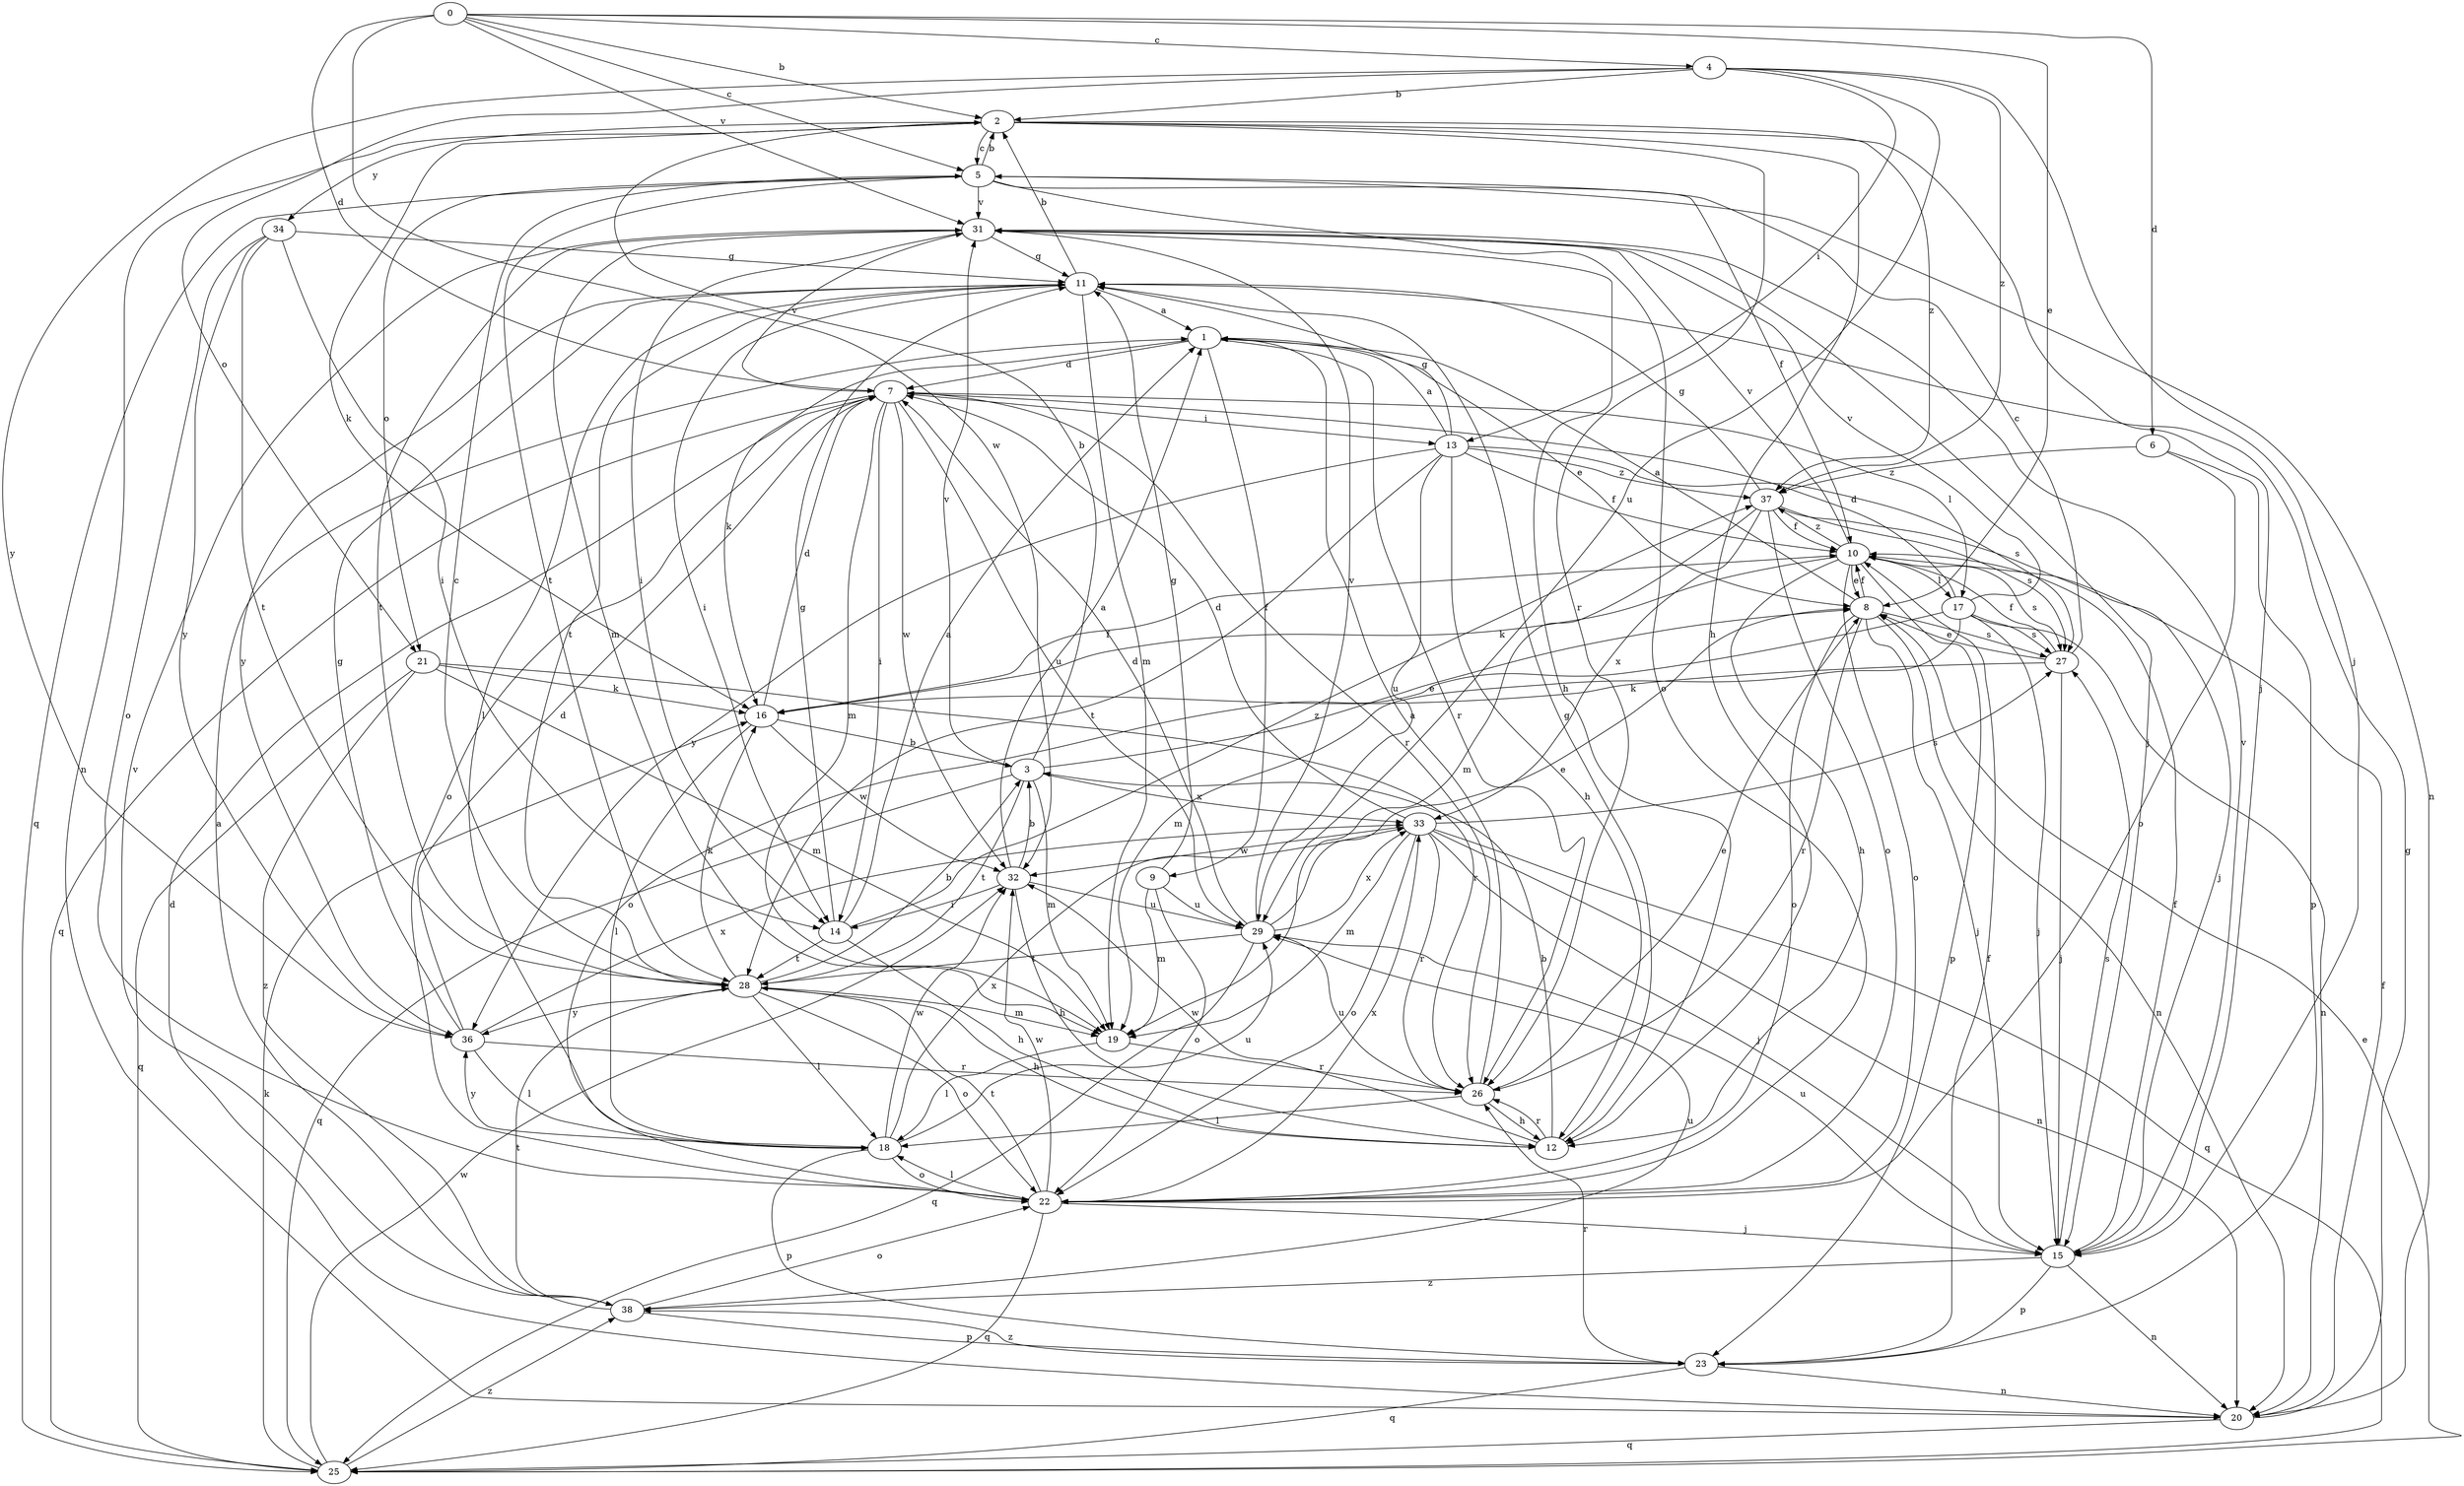 strict digraph  {
0;
1;
2;
3;
4;
5;
6;
7;
8;
9;
10;
11;
12;
13;
14;
15;
16;
17;
18;
19;
20;
21;
22;
23;
25;
26;
27;
28;
29;
31;
32;
33;
34;
36;
37;
38;
0 -> 2  [label=b];
0 -> 4  [label=c];
0 -> 5  [label=c];
0 -> 6  [label=d];
0 -> 7  [label=d];
0 -> 8  [label=e];
0 -> 31  [label=v];
0 -> 32  [label=w];
1 -> 7  [label=d];
1 -> 8  [label=e];
1 -> 9  [label=f];
1 -> 16  [label=k];
1 -> 26  [label=r];
2 -> 5  [label=c];
2 -> 12  [label=h];
2 -> 15  [label=j];
2 -> 16  [label=k];
2 -> 20  [label=n];
2 -> 26  [label=r];
2 -> 34  [label=y];
2 -> 37  [label=z];
3 -> 2  [label=b];
3 -> 8  [label=e];
3 -> 19  [label=m];
3 -> 25  [label=q];
3 -> 28  [label=t];
3 -> 31  [label=v];
3 -> 33  [label=x];
4 -> 2  [label=b];
4 -> 13  [label=i];
4 -> 15  [label=j];
4 -> 21  [label=o];
4 -> 29  [label=u];
4 -> 36  [label=y];
4 -> 37  [label=z];
5 -> 2  [label=b];
5 -> 10  [label=f];
5 -> 20  [label=n];
5 -> 21  [label=o];
5 -> 22  [label=o];
5 -> 25  [label=q];
5 -> 28  [label=t];
5 -> 31  [label=v];
6 -> 22  [label=o];
6 -> 23  [label=p];
6 -> 37  [label=z];
7 -> 13  [label=i];
7 -> 14  [label=i];
7 -> 17  [label=l];
7 -> 19  [label=m];
7 -> 22  [label=o];
7 -> 25  [label=q];
7 -> 26  [label=r];
7 -> 29  [label=u];
7 -> 31  [label=v];
7 -> 32  [label=w];
8 -> 1  [label=a];
8 -> 10  [label=f];
8 -> 15  [label=j];
8 -> 20  [label=n];
8 -> 22  [label=o];
8 -> 26  [label=r];
8 -> 27  [label=s];
9 -> 11  [label=g];
9 -> 19  [label=m];
9 -> 22  [label=o];
9 -> 29  [label=u];
10 -> 8  [label=e];
10 -> 12  [label=h];
10 -> 16  [label=k];
10 -> 17  [label=l];
10 -> 22  [label=o];
10 -> 23  [label=p];
10 -> 27  [label=s];
10 -> 31  [label=v];
10 -> 37  [label=z];
11 -> 1  [label=a];
11 -> 2  [label=b];
11 -> 14  [label=i];
11 -> 18  [label=l];
11 -> 19  [label=m];
11 -> 28  [label=t];
11 -> 36  [label=y];
12 -> 3  [label=b];
12 -> 11  [label=g];
12 -> 26  [label=r];
12 -> 32  [label=w];
13 -> 1  [label=a];
13 -> 10  [label=f];
13 -> 11  [label=g];
13 -> 12  [label=h];
13 -> 27  [label=s];
13 -> 28  [label=t];
13 -> 29  [label=u];
13 -> 36  [label=y];
13 -> 37  [label=z];
14 -> 1  [label=a];
14 -> 11  [label=g];
14 -> 12  [label=h];
14 -> 28  [label=t];
14 -> 37  [label=z];
15 -> 10  [label=f];
15 -> 20  [label=n];
15 -> 23  [label=p];
15 -> 27  [label=s];
15 -> 29  [label=u];
15 -> 31  [label=v];
15 -> 38  [label=z];
16 -> 3  [label=b];
16 -> 7  [label=d];
16 -> 10  [label=f];
16 -> 18  [label=l];
16 -> 32  [label=w];
17 -> 7  [label=d];
17 -> 15  [label=j];
17 -> 19  [label=m];
17 -> 20  [label=n];
17 -> 22  [label=o];
17 -> 27  [label=s];
17 -> 31  [label=v];
18 -> 22  [label=o];
18 -> 23  [label=p];
18 -> 29  [label=u];
18 -> 32  [label=w];
18 -> 33  [label=x];
18 -> 36  [label=y];
19 -> 18  [label=l];
19 -> 26  [label=r];
20 -> 7  [label=d];
20 -> 10  [label=f];
20 -> 11  [label=g];
20 -> 25  [label=q];
21 -> 16  [label=k];
21 -> 19  [label=m];
21 -> 25  [label=q];
21 -> 26  [label=r];
21 -> 38  [label=z];
22 -> 15  [label=j];
22 -> 18  [label=l];
22 -> 25  [label=q];
22 -> 28  [label=t];
22 -> 32  [label=w];
22 -> 33  [label=x];
23 -> 10  [label=f];
23 -> 20  [label=n];
23 -> 25  [label=q];
23 -> 26  [label=r];
23 -> 38  [label=z];
25 -> 8  [label=e];
25 -> 16  [label=k];
25 -> 32  [label=w];
25 -> 38  [label=z];
26 -> 1  [label=a];
26 -> 8  [label=e];
26 -> 12  [label=h];
26 -> 18  [label=l];
26 -> 29  [label=u];
27 -> 5  [label=c];
27 -> 8  [label=e];
27 -> 10  [label=f];
27 -> 15  [label=j];
27 -> 16  [label=k];
28 -> 3  [label=b];
28 -> 5  [label=c];
28 -> 12  [label=h];
28 -> 16  [label=k];
28 -> 18  [label=l];
28 -> 19  [label=m];
28 -> 22  [label=o];
28 -> 36  [label=y];
29 -> 7  [label=d];
29 -> 8  [label=e];
29 -> 25  [label=q];
29 -> 28  [label=t];
29 -> 31  [label=v];
29 -> 33  [label=x];
31 -> 11  [label=g];
31 -> 12  [label=h];
31 -> 14  [label=i];
31 -> 15  [label=j];
31 -> 19  [label=m];
31 -> 28  [label=t];
32 -> 1  [label=a];
32 -> 3  [label=b];
32 -> 12  [label=h];
32 -> 14  [label=i];
32 -> 29  [label=u];
33 -> 7  [label=d];
33 -> 15  [label=j];
33 -> 19  [label=m];
33 -> 20  [label=n];
33 -> 22  [label=o];
33 -> 25  [label=q];
33 -> 26  [label=r];
33 -> 27  [label=s];
33 -> 32  [label=w];
34 -> 11  [label=g];
34 -> 14  [label=i];
34 -> 22  [label=o];
34 -> 28  [label=t];
34 -> 36  [label=y];
36 -> 7  [label=d];
36 -> 11  [label=g];
36 -> 18  [label=l];
36 -> 26  [label=r];
36 -> 33  [label=x];
37 -> 10  [label=f];
37 -> 11  [label=g];
37 -> 15  [label=j];
37 -> 19  [label=m];
37 -> 22  [label=o];
37 -> 27  [label=s];
37 -> 33  [label=x];
38 -> 1  [label=a];
38 -> 22  [label=o];
38 -> 23  [label=p];
38 -> 28  [label=t];
38 -> 29  [label=u];
38 -> 31  [label=v];
}

